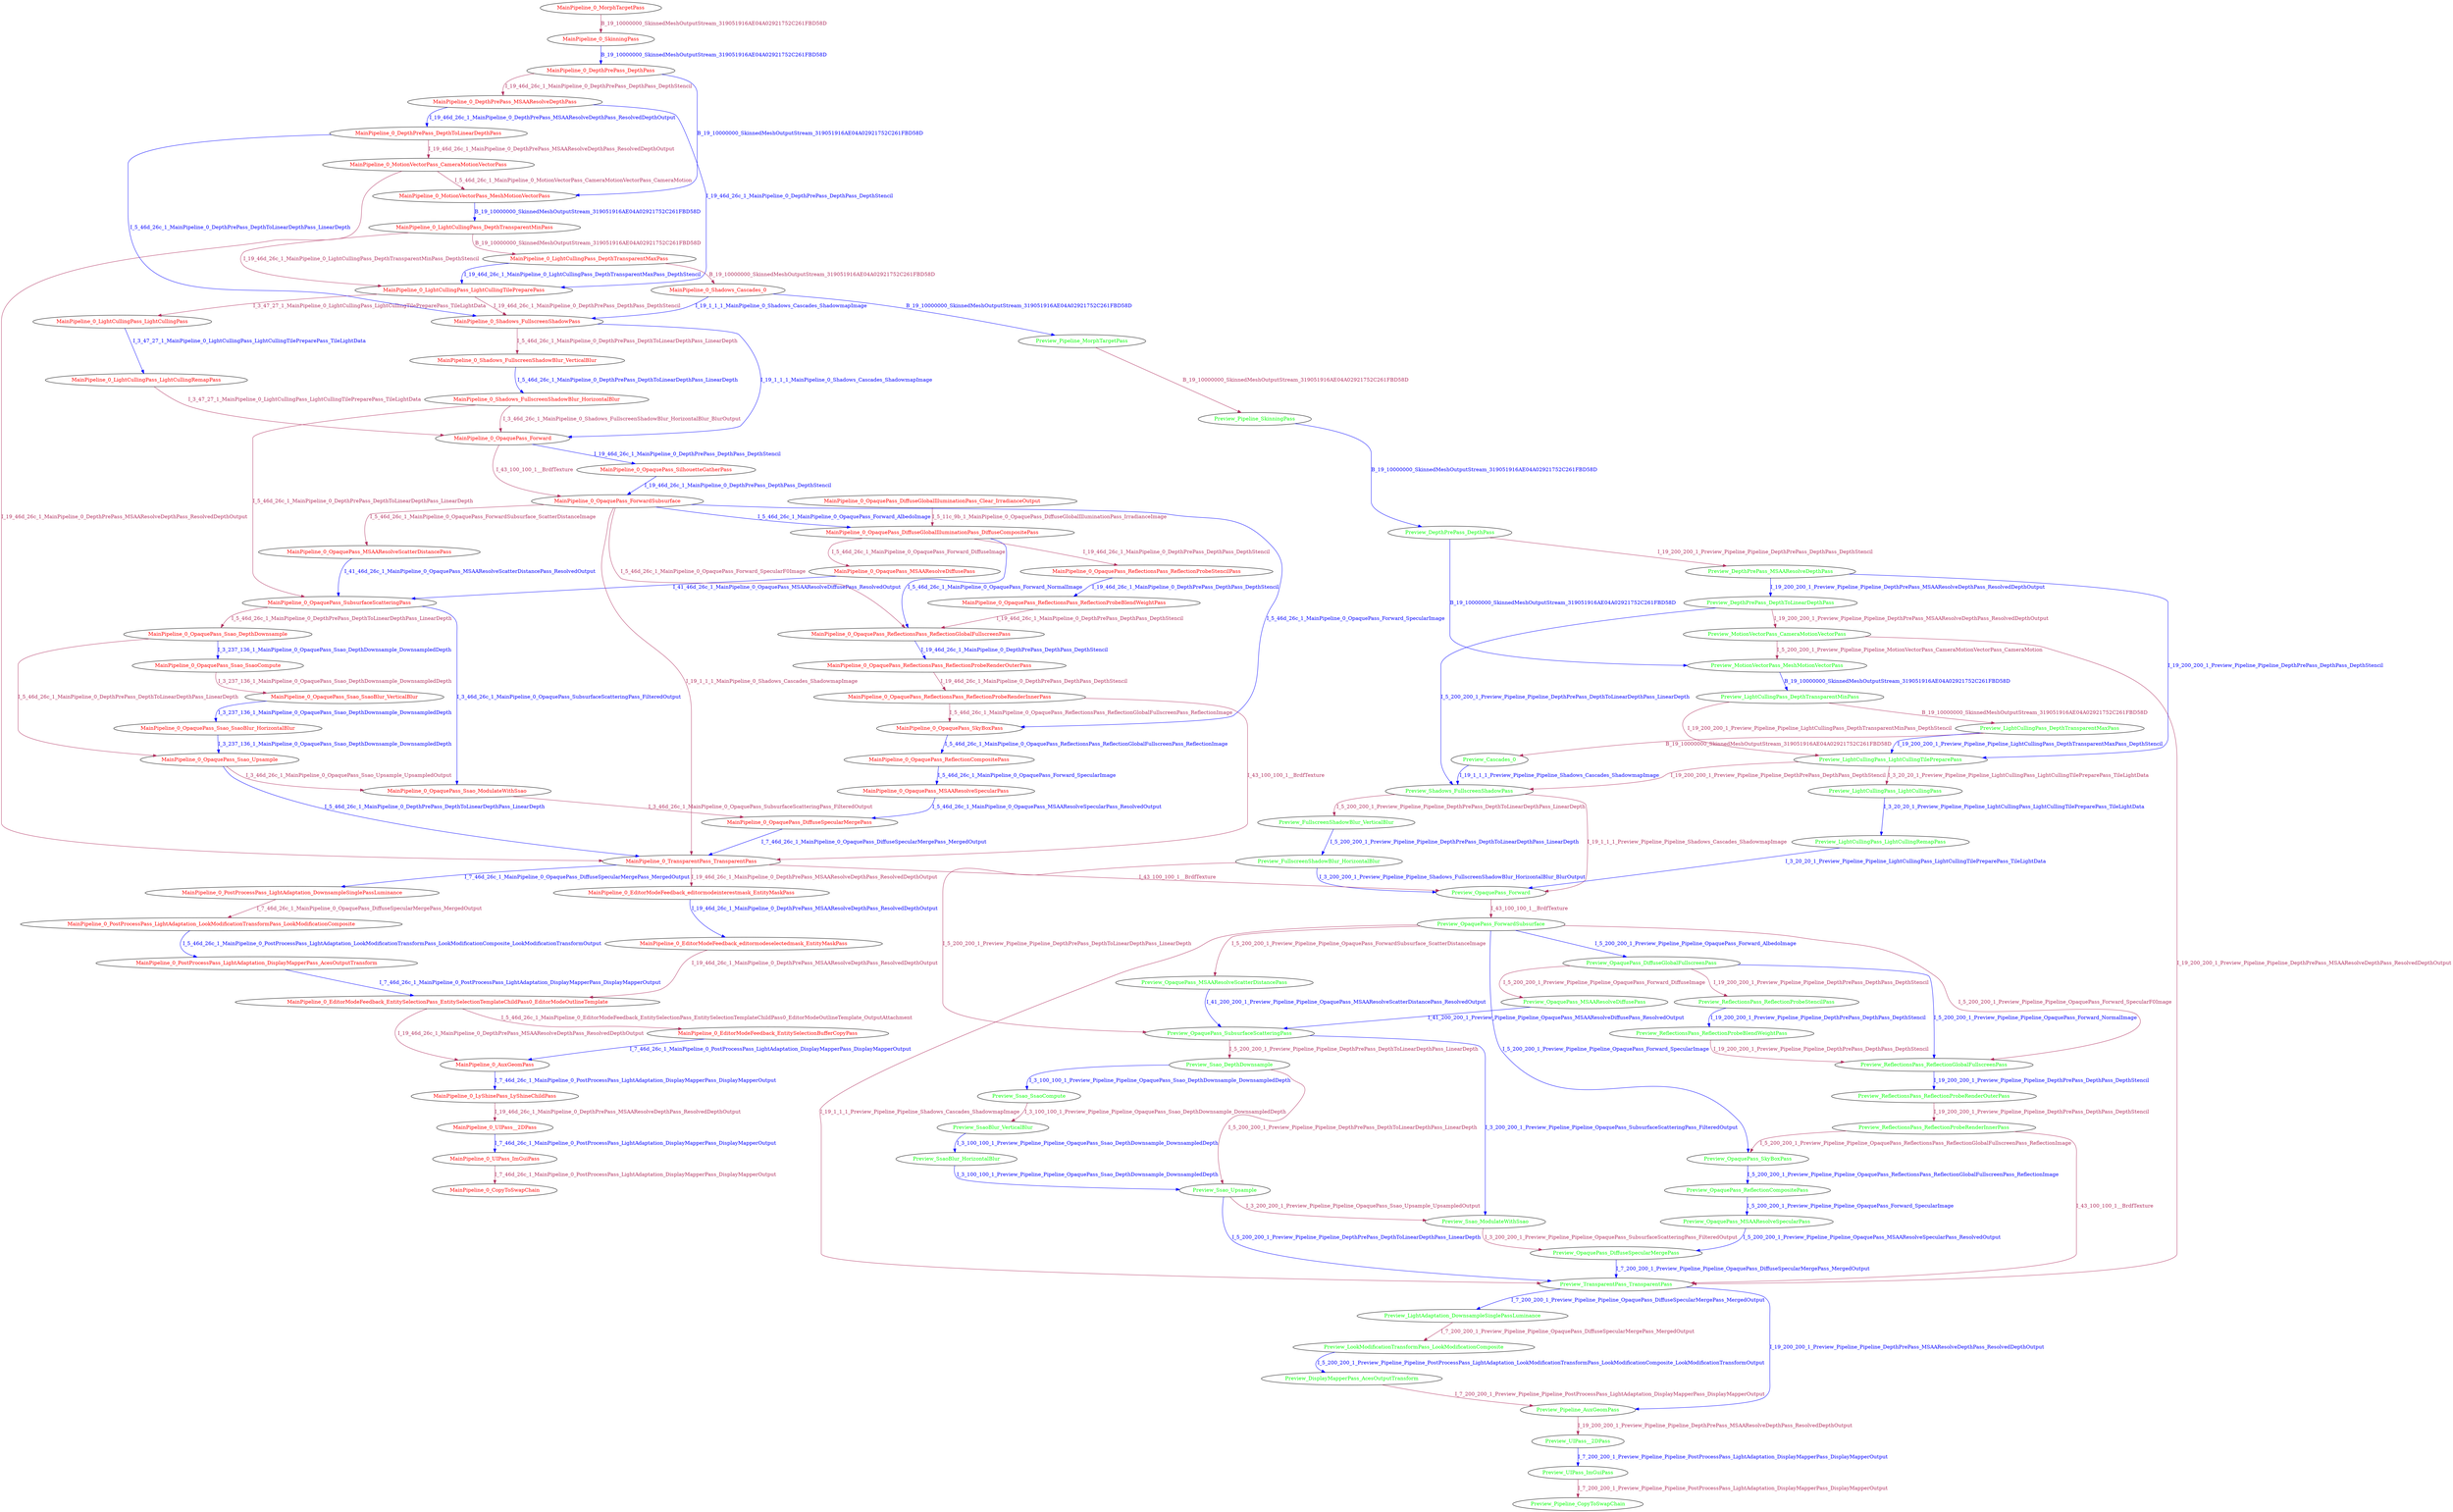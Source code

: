 digraph { Preview_Pipeline_CopyToSwapChain [fontcolor=green]
 Preview_UIPass_ImGuiPass [fontcolor=green]
 Preview_UIPass__2DPass [fontcolor=green]
 Preview_Pipeline_AuxGeomPass [fontcolor=green]
 Preview_DisplayMapperPass_AcesOutputTransform [fontcolor=green]
 Preview_LookModificationTransformPass_LookModificationComposite [fontcolor=green]
 Preview_LightAdaptation_DownsampleSinglePassLuminance [fontcolor=green]
 Preview_TransparentPass_TransparentPass [fontcolor=green]
 Preview_OpaquePass_DiffuseSpecularMergePass [fontcolor=green]
 Preview_Ssao_ModulateWithSsao [fontcolor=green]
 Preview_Ssao_Upsample [fontcolor=green]
 Preview_SsaoBlur_HorizontalBlur [fontcolor=green]
 Preview_SsaoBlur_VerticalBlur [fontcolor=green]
 Preview_Ssao_SsaoCompute [fontcolor=green]
 Preview_Ssao_DepthDownsample [fontcolor=green]
 Preview_OpaquePass_SubsurfaceScatteringPass [fontcolor=green]
 Preview_OpaquePass_MSAAResolveScatterDistancePass [fontcolor=green]
 Preview_OpaquePass_MSAAResolveSpecularPass [fontcolor=green]
 Preview_OpaquePass_MSAAResolveDiffusePass [fontcolor=green]
 Preview_OpaquePass_ReflectionCompositePass [fontcolor=green]
 Preview_OpaquePass_SkyBoxPass [fontcolor=green]
 Preview_ReflectionsPass_ReflectionProbeRenderInnerPass [fontcolor=green]
 Preview_ReflectionsPass_ReflectionProbeRenderOuterPass [fontcolor=green]
 Preview_ReflectionsPass_ReflectionGlobalFullscreenPass [fontcolor=green]
 Preview_ReflectionsPass_ReflectionProbeBlendWeightPass [fontcolor=green]
 Preview_ReflectionsPass_ReflectionProbeStencilPass [fontcolor=green]
 Preview_OpaquePass_DiffuseGlobalFullscreenPass [fontcolor=green]
 Preview_OpaquePass_ForwardSubsurface [fontcolor=green]
 Preview_OpaquePass_Forward [fontcolor=green]
 Preview_FullscreenShadowBlur_HorizontalBlur [fontcolor=green]
 Preview_FullscreenShadowBlur_VerticalBlur [fontcolor=green]
 Preview_Shadows_FullscreenShadowPass [fontcolor=green]
 Preview_Cascades_0 [fontcolor=green]
 Preview_LightCullingPass_LightCullingRemapPass [fontcolor=green]
 Preview_LightCullingPass_LightCullingPass [fontcolor=green]
 Preview_LightCullingPass_LightCullingTilePreparePass [fontcolor=green]
 Preview_LightCullingPass_DepthTransparentMaxPass [fontcolor=green]
 Preview_LightCullingPass_DepthTransparentMinPass [fontcolor=green]
 Preview_MotionVectorPass_MeshMotionVectorPass [fontcolor=green]
 Preview_MotionVectorPass_CameraMotionVectorPass [fontcolor=green]
 Preview_DepthPrePass_DepthToLinearDepthPass [fontcolor=green]
 Preview_DepthPrePass_MSAAResolveDepthPass [fontcolor=green]
 Preview_DepthPrePass_DepthPass [fontcolor=green]
 Preview_Pipeline_SkinningPass [fontcolor=green]
 Preview_Pipeline_MorphTargetPass [fontcolor=green]
 MainPipeline_0_CopyToSwapChain [fontcolor=red]
 MainPipeline_0_UIPass_ImGuiPass [fontcolor=red]
 MainPipeline_0_UIPass__2DPass [fontcolor=red]
 MainPipeline_0_LyShinePass_LyShineChildPass [fontcolor=red]
 MainPipeline_0_AuxGeomPass [fontcolor=red]
 MainPipeline_0_EditorModeFeedback_EntitySelectionBufferCopyPass [fontcolor=red]
 MainPipeline_0_EditorModeFeedback_EntitySelectionPass_EntitySelectionTemplateChildPass0_EditorModeOutlineTemplate [fontcolor=red]
 MainPipeline_0_EditorModeFeedback_editormodeselectedmask_EntityMaskPass [fontcolor=red]
 MainPipeline_0_EditorModeFeedback_editormodeinterestmask_EntityMaskPass [fontcolor=red]
 MainPipeline_0_PostProcessPass_LightAdaptation_DisplayMapperPass_AcesOutputTransform [fontcolor=red]
 MainPipeline_0_PostProcessPass_LightAdaptation_LookModificationTransformPass_LookModificationComposite [fontcolor=red]
 MainPipeline_0_PostProcessPass_LightAdaptation_DownsampleSinglePassLuminance [fontcolor=red]
 MainPipeline_0_TransparentPass_TransparentPass [fontcolor=red]
 MainPipeline_0_OpaquePass_DiffuseSpecularMergePass [fontcolor=red]
 MainPipeline_0_OpaquePass_Ssao_ModulateWithSsao [fontcolor=red]
 MainPipeline_0_OpaquePass_Ssao_Upsample [fontcolor=red]
 MainPipeline_0_OpaquePass_Ssao_SsaoBlur_HorizontalBlur [fontcolor=red]
 MainPipeline_0_OpaquePass_Ssao_SsaoBlur_VerticalBlur [fontcolor=red]
 MainPipeline_0_OpaquePass_Ssao_SsaoCompute [fontcolor=red]
 MainPipeline_0_OpaquePass_Ssao_DepthDownsample [fontcolor=red]
 MainPipeline_0_OpaquePass_SubsurfaceScatteringPass [fontcolor=red]
 MainPipeline_0_OpaquePass_MSAAResolveScatterDistancePass [fontcolor=red]
 MainPipeline_0_OpaquePass_MSAAResolveSpecularPass [fontcolor=red]
 MainPipeline_0_OpaquePass_MSAAResolveDiffusePass [fontcolor=red]
 MainPipeline_0_OpaquePass_ReflectionCompositePass [fontcolor=red]
 MainPipeline_0_OpaquePass_SkyBoxPass [fontcolor=red]
 MainPipeline_0_OpaquePass_ReflectionsPass_ReflectionProbeRenderInnerPass [fontcolor=red]
 MainPipeline_0_OpaquePass_ReflectionsPass_ReflectionProbeRenderOuterPass [fontcolor=red]
 MainPipeline_0_OpaquePass_ReflectionsPass_ReflectionGlobalFullscreenPass [fontcolor=red]
 MainPipeline_0_OpaquePass_ReflectionsPass_ReflectionProbeBlendWeightPass [fontcolor=red]
 MainPipeline_0_OpaquePass_ReflectionsPass_ReflectionProbeStencilPass [fontcolor=red]
 MainPipeline_0_OpaquePass_DiffuseGlobalIlluminationPass_DiffuseCompositePass [fontcolor=red]
 MainPipeline_0_OpaquePass_DiffuseGlobalIlluminationPass_Clear_IrradianceOutput [fontcolor=red]
 MainPipeline_0_OpaquePass_ForwardSubsurface [fontcolor=red]
 MainPipeline_0_OpaquePass_SilhouetteGatherPass [fontcolor=red]
 MainPipeline_0_OpaquePass_Forward [fontcolor=red]
 MainPipeline_0_Shadows_FullscreenShadowBlur_HorizontalBlur [fontcolor=red]
 MainPipeline_0_Shadows_FullscreenShadowBlur_VerticalBlur [fontcolor=red]
 MainPipeline_0_Shadows_FullscreenShadowPass [fontcolor=red]
 MainPipeline_0_Shadows_Cascades_0 [fontcolor=red]
 MainPipeline_0_LightCullingPass_LightCullingRemapPass [fontcolor=red]
 MainPipeline_0_LightCullingPass_LightCullingPass [fontcolor=red]
 MainPipeline_0_LightCullingPass_LightCullingTilePreparePass [fontcolor=red]
 MainPipeline_0_LightCullingPass_DepthTransparentMaxPass [fontcolor=red]
 MainPipeline_0_LightCullingPass_DepthTransparentMinPass [fontcolor=red]
 MainPipeline_0_MotionVectorPass_MeshMotionVectorPass [fontcolor=red]
 MainPipeline_0_MotionVectorPass_CameraMotionVectorPass [fontcolor=red]
 MainPipeline_0_DepthPrePass_DepthToLinearDepthPass [fontcolor=red]
 MainPipeline_0_DepthPrePass_MSAAResolveDepthPass [fontcolor=red]
 MainPipeline_0_DepthPrePass_DepthPass [fontcolor=red]
 MainPipeline_0_SkinningPass [fontcolor=red]
 MainPipeline_0_MorphTargetPass [fontcolor=red]
  MainPipeline_0_MorphTargetPass -> MainPipeline_0_SkinningPass  [label=B_19_10000000_SkinnedMeshOutputStream_319051916AE04A02921752C261FBD58D]
 [color=maroon] [fontcolor=maroon]  MainPipeline_0_SkinningPass -> MainPipeline_0_DepthPrePass_DepthPass  [label=B_19_10000000_SkinnedMeshOutputStream_319051916AE04A02921752C261FBD58D]
 [color=blue] [fontcolor=blue]  MainPipeline_0_DepthPrePass_DepthPass -> MainPipeline_0_DepthPrePass_MSAAResolveDepthPass  [label=I_19_46d_26c_1_MainPipeline_0_DepthPrePass_DepthPass_DepthStencil]
 [color=maroon] [fontcolor=maroon]  MainPipeline_0_DepthPrePass_MSAAResolveDepthPass -> MainPipeline_0_DepthPrePass_DepthToLinearDepthPass  [label=I_19_46d_26c_1_MainPipeline_0_DepthPrePass_MSAAResolveDepthPass_ResolvedDepthOutput]
 [color=blue] [fontcolor=blue]  MainPipeline_0_DepthPrePass_DepthToLinearDepthPass -> MainPipeline_0_MotionVectorPass_CameraMotionVectorPass  [label=I_19_46d_26c_1_MainPipeline_0_DepthPrePass_MSAAResolveDepthPass_ResolvedDepthOutput]
 [color=maroon] [fontcolor=maroon]  MainPipeline_0_DepthPrePass_DepthPass -> MainPipeline_0_MotionVectorPass_MeshMotionVectorPass  [label=B_19_10000000_SkinnedMeshOutputStream_319051916AE04A02921752C261FBD58D]
 [color=blue] [fontcolor=blue]  MainPipeline_0_MotionVectorPass_CameraMotionVectorPass -> MainPipeline_0_MotionVectorPass_MeshMotionVectorPass  [label=I_5_46d_26c_1_MainPipeline_0_MotionVectorPass_CameraMotionVectorPass_CameraMotion]
 [color=maroon] [fontcolor=maroon]  MainPipeline_0_MotionVectorPass_MeshMotionVectorPass -> MainPipeline_0_LightCullingPass_DepthTransparentMinPass  [label=B_19_10000000_SkinnedMeshOutputStream_319051916AE04A02921752C261FBD58D]
 [color=blue] [fontcolor=blue]  MainPipeline_0_LightCullingPass_DepthTransparentMinPass -> MainPipeline_0_LightCullingPass_DepthTransparentMaxPass  [label=B_19_10000000_SkinnedMeshOutputStream_319051916AE04A02921752C261FBD58D]
 [color=maroon] [fontcolor=maroon]  MainPipeline_0_DepthPrePass_MSAAResolveDepthPass -> MainPipeline_0_LightCullingPass_LightCullingTilePreparePass  [label=I_19_46d_26c_1_MainPipeline_0_DepthPrePass_DepthPass_DepthStencil]
 [color=blue] [fontcolor=blue]  MainPipeline_0_LightCullingPass_DepthTransparentMinPass -> MainPipeline_0_LightCullingPass_LightCullingTilePreparePass  [label=I_19_46d_26c_1_MainPipeline_0_LightCullingPass_DepthTransparentMinPass_DepthStencil]
 [color=maroon] [fontcolor=maroon]  MainPipeline_0_LightCullingPass_DepthTransparentMaxPass -> MainPipeline_0_LightCullingPass_LightCullingTilePreparePass  [label=I_19_46d_26c_1_MainPipeline_0_LightCullingPass_DepthTransparentMaxPass_DepthStencil]
 [color=blue] [fontcolor=blue]  MainPipeline_0_LightCullingPass_LightCullingTilePreparePass -> MainPipeline_0_LightCullingPass_LightCullingPass  [label=I_3_47_27_1_MainPipeline_0_LightCullingPass_LightCullingTilePreparePass_TileLightData]
 [color=maroon] [fontcolor=maroon]  MainPipeline_0_LightCullingPass_LightCullingPass -> MainPipeline_0_LightCullingPass_LightCullingRemapPass  [label=I_3_47_27_1_MainPipeline_0_LightCullingPass_LightCullingTilePreparePass_TileLightData]
 [color=blue] [fontcolor=blue]  MainPipeline_0_LightCullingPass_DepthTransparentMaxPass -> MainPipeline_0_Shadows_Cascades_0  [label=B_19_10000000_SkinnedMeshOutputStream_319051916AE04A02921752C261FBD58D]
 [color=maroon] [fontcolor=maroon]  MainPipeline_0_Shadows_Cascades_0 -> MainPipeline_0_Shadows_FullscreenShadowPass  [label=I_19_1_1_1_MainPipeline_0_Shadows_Cascades_ShadowmapImage]
 [color=blue] [fontcolor=blue]  MainPipeline_0_LightCullingPass_LightCullingTilePreparePass -> MainPipeline_0_Shadows_FullscreenShadowPass  [label=I_19_46d_26c_1_MainPipeline_0_DepthPrePass_DepthPass_DepthStencil]
 [color=maroon] [fontcolor=maroon]  MainPipeline_0_DepthPrePass_DepthToLinearDepthPass -> MainPipeline_0_Shadows_FullscreenShadowPass  [label=I_5_46d_26c_1_MainPipeline_0_DepthPrePass_DepthToLinearDepthPass_LinearDepth]
 [color=blue] [fontcolor=blue]  MainPipeline_0_Shadows_FullscreenShadowPass -> MainPipeline_0_Shadows_FullscreenShadowBlur_VerticalBlur  [label=I_5_46d_26c_1_MainPipeline_0_DepthPrePass_DepthToLinearDepthPass_LinearDepth]
 [color=maroon] [fontcolor=maroon]  MainPipeline_0_Shadows_FullscreenShadowBlur_VerticalBlur -> MainPipeline_0_Shadows_FullscreenShadowBlur_HorizontalBlur  [label=I_5_46d_26c_1_MainPipeline_0_DepthPrePass_DepthToLinearDepthPass_LinearDepth]
 [color=blue] [fontcolor=blue]  MainPipeline_0_Shadows_FullscreenShadowBlur_HorizontalBlur -> MainPipeline_0_OpaquePass_Forward  [label=I_3_46d_26c_1_MainPipeline_0_Shadows_FullscreenShadowBlur_HorizontalBlur_BlurOutput]
 [color=maroon] [fontcolor=maroon]  MainPipeline_0_Shadows_FullscreenShadowPass -> MainPipeline_0_OpaquePass_Forward  [label=I_19_1_1_1_MainPipeline_0_Shadows_Cascades_ShadowmapImage]
 [color=blue] [fontcolor=blue]  MainPipeline_0_LightCullingPass_LightCullingRemapPass -> MainPipeline_0_OpaquePass_Forward  [label=I_3_47_27_1_MainPipeline_0_LightCullingPass_LightCullingTilePreparePass_TileLightData]
 [color=maroon] [fontcolor=maroon]  MainPipeline_0_OpaquePass_Forward -> MainPipeline_0_OpaquePass_SilhouetteGatherPass  [label=I_19_46d_26c_1_MainPipeline_0_DepthPrePass_DepthPass_DepthStencil]
 [color=blue] [fontcolor=blue]  MainPipeline_0_OpaquePass_Forward -> MainPipeline_0_OpaquePass_ForwardSubsurface  [label=I_43_100_100_1__BrdfTexture]
 [color=maroon] [fontcolor=maroon]  MainPipeline_0_OpaquePass_SilhouetteGatherPass -> MainPipeline_0_OpaquePass_ForwardSubsurface  [label=I_19_46d_26c_1_MainPipeline_0_DepthPrePass_DepthPass_DepthStencil]
 [color=blue] [fontcolor=blue]  MainPipeline_0_OpaquePass_DiffuseGlobalIlluminationPass_Clear_IrradianceOutput -> MainPipeline_0_OpaquePass_DiffuseGlobalIlluminationPass_DiffuseCompositePass  [label=I_5_11c_9b_1_MainPipeline_0_OpaquePass_DiffuseGlobalIlluminationPass_IrradianceImage]
 [color=maroon] [fontcolor=maroon]  MainPipeline_0_OpaquePass_ForwardSubsurface -> MainPipeline_0_OpaquePass_DiffuseGlobalIlluminationPass_DiffuseCompositePass  [label=I_5_46d_26c_1_MainPipeline_0_OpaquePass_Forward_AlbedoImage]
 [color=blue] [fontcolor=blue]  MainPipeline_0_OpaquePass_DiffuseGlobalIlluminationPass_DiffuseCompositePass -> MainPipeline_0_OpaquePass_ReflectionsPass_ReflectionProbeStencilPass  [label=I_19_46d_26c_1_MainPipeline_0_DepthPrePass_DepthPass_DepthStencil]
 [color=maroon] [fontcolor=maroon]  MainPipeline_0_OpaquePass_ReflectionsPass_ReflectionProbeStencilPass -> MainPipeline_0_OpaquePass_ReflectionsPass_ReflectionProbeBlendWeightPass  [label=I_19_46d_26c_1_MainPipeline_0_DepthPrePass_DepthPass_DepthStencil]
 [color=blue] [fontcolor=blue]  MainPipeline_0_OpaquePass_ReflectionsPass_ReflectionProbeBlendWeightPass -> MainPipeline_0_OpaquePass_ReflectionsPass_ReflectionGlobalFullscreenPass  [label=I_19_46d_26c_1_MainPipeline_0_DepthPrePass_DepthPass_DepthStencil]
 [color=maroon] [fontcolor=maroon]  MainPipeline_0_OpaquePass_DiffuseGlobalIlluminationPass_DiffuseCompositePass -> MainPipeline_0_OpaquePass_ReflectionsPass_ReflectionGlobalFullscreenPass  [label=I_5_46d_26c_1_MainPipeline_0_OpaquePass_Forward_NormalImage]
 [color=blue] [fontcolor=blue]  MainPipeline_0_OpaquePass_ForwardSubsurface -> MainPipeline_0_OpaquePass_ReflectionsPass_ReflectionGlobalFullscreenPass  [label=I_5_46d_26c_1_MainPipeline_0_OpaquePass_Forward_SpecularF0Image]
 [color=maroon] [fontcolor=maroon]  MainPipeline_0_OpaquePass_ReflectionsPass_ReflectionGlobalFullscreenPass -> MainPipeline_0_OpaquePass_ReflectionsPass_ReflectionProbeRenderOuterPass  [label=I_19_46d_26c_1_MainPipeline_0_DepthPrePass_DepthPass_DepthStencil]
 [color=blue] [fontcolor=blue]  MainPipeline_0_OpaquePass_ReflectionsPass_ReflectionProbeRenderOuterPass -> MainPipeline_0_OpaquePass_ReflectionsPass_ReflectionProbeRenderInnerPass  [label=I_19_46d_26c_1_MainPipeline_0_DepthPrePass_DepthPass_DepthStencil]
 [color=maroon] [fontcolor=maroon]  MainPipeline_0_OpaquePass_ForwardSubsurface -> MainPipeline_0_OpaquePass_SkyBoxPass  [label=I_5_46d_26c_1_MainPipeline_0_OpaquePass_Forward_SpecularImage]
 [color=blue] [fontcolor=blue]  MainPipeline_0_OpaquePass_ReflectionsPass_ReflectionProbeRenderInnerPass -> MainPipeline_0_OpaquePass_SkyBoxPass  [label=I_5_46d_26c_1_MainPipeline_0_OpaquePass_ReflectionsPass_ReflectionGlobalFullscreenPass_ReflectionImage]
 [color=maroon] [fontcolor=maroon]  MainPipeline_0_OpaquePass_SkyBoxPass -> MainPipeline_0_OpaquePass_ReflectionCompositePass  [label=I_5_46d_26c_1_MainPipeline_0_OpaquePass_ReflectionsPass_ReflectionGlobalFullscreenPass_ReflectionImage]
 [color=blue] [fontcolor=blue]  MainPipeline_0_OpaquePass_DiffuseGlobalIlluminationPass_DiffuseCompositePass -> MainPipeline_0_OpaquePass_MSAAResolveDiffusePass  [label=I_5_46d_26c_1_MainPipeline_0_OpaquePass_Forward_DiffuseImage]
 [color=maroon] [fontcolor=maroon]  MainPipeline_0_OpaquePass_ReflectionCompositePass -> MainPipeline_0_OpaquePass_MSAAResolveSpecularPass  [label=I_5_46d_26c_1_MainPipeline_0_OpaquePass_Forward_SpecularImage]
 [color=blue] [fontcolor=blue]  MainPipeline_0_OpaquePass_ForwardSubsurface -> MainPipeline_0_OpaquePass_MSAAResolveScatterDistancePass  [label=I_5_46d_26c_1_MainPipeline_0_OpaquePass_ForwardSubsurface_ScatterDistanceImage]
 [color=maroon] [fontcolor=maroon]  MainPipeline_0_OpaquePass_MSAAResolveDiffusePass -> MainPipeline_0_OpaquePass_SubsurfaceScatteringPass  [label=I_41_46d_26c_1_MainPipeline_0_OpaquePass_MSAAResolveDiffusePass_ResolvedOutput]
 [color=blue] [fontcolor=blue]  MainPipeline_0_Shadows_FullscreenShadowBlur_HorizontalBlur -> MainPipeline_0_OpaquePass_SubsurfaceScatteringPass  [label=I_5_46d_26c_1_MainPipeline_0_DepthPrePass_DepthToLinearDepthPass_LinearDepth]
 [color=maroon] [fontcolor=maroon]  MainPipeline_0_OpaquePass_MSAAResolveScatterDistancePass -> MainPipeline_0_OpaquePass_SubsurfaceScatteringPass  [label=I_41_46d_26c_1_MainPipeline_0_OpaquePass_MSAAResolveScatterDistancePass_ResolvedOutput]
 [color=blue] [fontcolor=blue]  MainPipeline_0_OpaquePass_SubsurfaceScatteringPass -> MainPipeline_0_OpaquePass_Ssao_DepthDownsample  [label=I_5_46d_26c_1_MainPipeline_0_DepthPrePass_DepthToLinearDepthPass_LinearDepth]
 [color=maroon] [fontcolor=maroon]  MainPipeline_0_OpaquePass_Ssao_DepthDownsample -> MainPipeline_0_OpaquePass_Ssao_SsaoCompute  [label=I_3_237_136_1_MainPipeline_0_OpaquePass_Ssao_DepthDownsample_DownsampledDepth]
 [color=blue] [fontcolor=blue]  MainPipeline_0_OpaquePass_Ssao_SsaoCompute -> MainPipeline_0_OpaquePass_Ssao_SsaoBlur_VerticalBlur  [label=I_3_237_136_1_MainPipeline_0_OpaquePass_Ssao_DepthDownsample_DownsampledDepth]
 [color=maroon] [fontcolor=maroon]  MainPipeline_0_OpaquePass_Ssao_SsaoBlur_VerticalBlur -> MainPipeline_0_OpaquePass_Ssao_SsaoBlur_HorizontalBlur  [label=I_3_237_136_1_MainPipeline_0_OpaquePass_Ssao_DepthDownsample_DownsampledDepth]
 [color=blue] [fontcolor=blue]  MainPipeline_0_OpaquePass_Ssao_DepthDownsample -> MainPipeline_0_OpaquePass_Ssao_Upsample  [label=I_5_46d_26c_1_MainPipeline_0_DepthPrePass_DepthToLinearDepthPass_LinearDepth]
 [color=maroon] [fontcolor=maroon]  MainPipeline_0_OpaquePass_Ssao_SsaoBlur_HorizontalBlur -> MainPipeline_0_OpaquePass_Ssao_Upsample  [label=I_3_237_136_1_MainPipeline_0_OpaquePass_Ssao_DepthDownsample_DownsampledDepth]
 [color=blue] [fontcolor=blue]  MainPipeline_0_OpaquePass_Ssao_Upsample -> MainPipeline_0_OpaquePass_Ssao_ModulateWithSsao  [label=I_3_46d_26c_1_MainPipeline_0_OpaquePass_Ssao_Upsample_UpsampledOutput]
 [color=maroon] [fontcolor=maroon]  MainPipeline_0_OpaquePass_SubsurfaceScatteringPass -> MainPipeline_0_OpaquePass_Ssao_ModulateWithSsao  [label=I_3_46d_26c_1_MainPipeline_0_OpaquePass_SubsurfaceScatteringPass_FilteredOutput]
 [color=blue] [fontcolor=blue]  MainPipeline_0_OpaquePass_Ssao_ModulateWithSsao -> MainPipeline_0_OpaquePass_DiffuseSpecularMergePass  [label=I_3_46d_26c_1_MainPipeline_0_OpaquePass_SubsurfaceScatteringPass_FilteredOutput]
 [color=maroon] [fontcolor=maroon]  MainPipeline_0_OpaquePass_MSAAResolveSpecularPass -> MainPipeline_0_OpaquePass_DiffuseSpecularMergePass  [label=I_5_46d_26c_1_MainPipeline_0_OpaquePass_MSAAResolveSpecularPass_ResolvedOutput]
 [color=blue] [fontcolor=blue]  MainPipeline_0_OpaquePass_ReflectionsPass_ReflectionProbeRenderInnerPass -> MainPipeline_0_TransparentPass_TransparentPass  [label=I_43_100_100_1__BrdfTexture]
 [color=maroon] [fontcolor=maroon]  MainPipeline_0_OpaquePass_DiffuseSpecularMergePass -> MainPipeline_0_TransparentPass_TransparentPass  [label=I_7_46d_26c_1_MainPipeline_0_OpaquePass_DiffuseSpecularMergePass_MergedOutput]
 [color=blue] [fontcolor=blue]  MainPipeline_0_OpaquePass_ForwardSubsurface -> MainPipeline_0_TransparentPass_TransparentPass  [label=I_19_1_1_1_MainPipeline_0_Shadows_Cascades_ShadowmapImage]
 [color=maroon] [fontcolor=maroon]  MainPipeline_0_OpaquePass_Ssao_Upsample -> MainPipeline_0_TransparentPass_TransparentPass  [label=I_5_46d_26c_1_MainPipeline_0_DepthPrePass_DepthToLinearDepthPass_LinearDepth]
 [color=blue] [fontcolor=blue]  MainPipeline_0_MotionVectorPass_CameraMotionVectorPass -> MainPipeline_0_TransparentPass_TransparentPass  [label=I_19_46d_26c_1_MainPipeline_0_DepthPrePass_MSAAResolveDepthPass_ResolvedDepthOutput]
 [color=maroon] [fontcolor=maroon]  MainPipeline_0_TransparentPass_TransparentPass -> MainPipeline_0_PostProcessPass_LightAdaptation_DownsampleSinglePassLuminance  [label=I_7_46d_26c_1_MainPipeline_0_OpaquePass_DiffuseSpecularMergePass_MergedOutput]
 [color=blue] [fontcolor=blue]  MainPipeline_0_PostProcessPass_LightAdaptation_DownsampleSinglePassLuminance -> MainPipeline_0_PostProcessPass_LightAdaptation_LookModificationTransformPass_LookModificationComposite  [label=I_7_46d_26c_1_MainPipeline_0_OpaquePass_DiffuseSpecularMergePass_MergedOutput]
 [color=maroon] [fontcolor=maroon]  MainPipeline_0_PostProcessPass_LightAdaptation_LookModificationTransformPass_LookModificationComposite -> MainPipeline_0_PostProcessPass_LightAdaptation_DisplayMapperPass_AcesOutputTransform  [label=I_5_46d_26c_1_MainPipeline_0_PostProcessPass_LightAdaptation_LookModificationTransformPass_LookModificationComposite_LookModificationTransformOutput]
 [color=blue] [fontcolor=blue]  MainPipeline_0_TransparentPass_TransparentPass -> MainPipeline_0_EditorModeFeedback_editormodeinterestmask_EntityMaskPass  [label=I_19_46d_26c_1_MainPipeline_0_DepthPrePass_MSAAResolveDepthPass_ResolvedDepthOutput]
 [color=maroon] [fontcolor=maroon]  MainPipeline_0_EditorModeFeedback_editormodeinterestmask_EntityMaskPass -> MainPipeline_0_EditorModeFeedback_editormodeselectedmask_EntityMaskPass  [label=I_19_46d_26c_1_MainPipeline_0_DepthPrePass_MSAAResolveDepthPass_ResolvedDepthOutput]
 [color=blue] [fontcolor=blue]  MainPipeline_0_EditorModeFeedback_editormodeselectedmask_EntityMaskPass -> MainPipeline_0_EditorModeFeedback_EntitySelectionPass_EntitySelectionTemplateChildPass0_EditorModeOutlineTemplate  [label=I_19_46d_26c_1_MainPipeline_0_DepthPrePass_MSAAResolveDepthPass_ResolvedDepthOutput]
 [color=maroon] [fontcolor=maroon]  MainPipeline_0_PostProcessPass_LightAdaptation_DisplayMapperPass_AcesOutputTransform -> MainPipeline_0_EditorModeFeedback_EntitySelectionPass_EntitySelectionTemplateChildPass0_EditorModeOutlineTemplate  [label=I_7_46d_26c_1_MainPipeline_0_PostProcessPass_LightAdaptation_DisplayMapperPass_DisplayMapperOutput]
 [color=blue] [fontcolor=blue]  MainPipeline_0_EditorModeFeedback_EntitySelectionPass_EntitySelectionTemplateChildPass0_EditorModeOutlineTemplate -> MainPipeline_0_EditorModeFeedback_EntitySelectionBufferCopyPass  [label=I_5_46d_26c_1_MainPipeline_0_EditorModeFeedback_EntitySelectionPass_EntitySelectionTemplateChildPass0_EditorModeOutlineTemplate_OutputAttachment]
 [color=maroon] [fontcolor=maroon]  MainPipeline_0_EditorModeFeedback_EntitySelectionBufferCopyPass -> MainPipeline_0_AuxGeomPass  [label=I_7_46d_26c_1_MainPipeline_0_PostProcessPass_LightAdaptation_DisplayMapperPass_DisplayMapperOutput]
 [color=blue] [fontcolor=blue]  MainPipeline_0_EditorModeFeedback_EntitySelectionPass_EntitySelectionTemplateChildPass0_EditorModeOutlineTemplate -> MainPipeline_0_AuxGeomPass  [label=I_19_46d_26c_1_MainPipeline_0_DepthPrePass_MSAAResolveDepthPass_ResolvedDepthOutput]
 [color=maroon] [fontcolor=maroon]  MainPipeline_0_AuxGeomPass -> MainPipeline_0_LyShinePass_LyShineChildPass  [label=I_7_46d_26c_1_MainPipeline_0_PostProcessPass_LightAdaptation_DisplayMapperPass_DisplayMapperOutput]
 [color=blue] [fontcolor=blue]  MainPipeline_0_LyShinePass_LyShineChildPass -> MainPipeline_0_UIPass__2DPass  [label=I_19_46d_26c_1_MainPipeline_0_DepthPrePass_MSAAResolveDepthPass_ResolvedDepthOutput]
 [color=maroon] [fontcolor=maroon]  MainPipeline_0_UIPass__2DPass -> MainPipeline_0_UIPass_ImGuiPass  [label=I_7_46d_26c_1_MainPipeline_0_PostProcessPass_LightAdaptation_DisplayMapperPass_DisplayMapperOutput]
 [color=blue] [fontcolor=blue]  MainPipeline_0_UIPass_ImGuiPass -> MainPipeline_0_CopyToSwapChain  [label=I_7_46d_26c_1_MainPipeline_0_PostProcessPass_LightAdaptation_DisplayMapperPass_DisplayMapperOutput]
 [color=maroon] [fontcolor=maroon]  MainPipeline_0_Shadows_Cascades_0 -> Preview_Pipeline_MorphTargetPass  [label=B_19_10000000_SkinnedMeshOutputStream_319051916AE04A02921752C261FBD58D]
 [color=blue] [fontcolor=blue] Preview_Pipeline_MorphTargetPass -> Preview_Pipeline_SkinningPass  [label=B_19_10000000_SkinnedMeshOutputStream_319051916AE04A02921752C261FBD58D]
 [color=maroon] [fontcolor=maroon] Preview_Pipeline_SkinningPass -> Preview_DepthPrePass_DepthPass  [label=B_19_10000000_SkinnedMeshOutputStream_319051916AE04A02921752C261FBD58D]
 [color=blue] [fontcolor=blue] Preview_DepthPrePass_DepthPass -> Preview_DepthPrePass_MSAAResolveDepthPass  [label=I_19_200_200_1_Preview_Pipeline_Pipeline_DepthPrePass_DepthPass_DepthStencil]
 [color=maroon] [fontcolor=maroon] Preview_DepthPrePass_MSAAResolveDepthPass -> Preview_DepthPrePass_DepthToLinearDepthPass  [label=I_19_200_200_1_Preview_Pipeline_Pipeline_DepthPrePass_MSAAResolveDepthPass_ResolvedDepthOutput]
 [color=blue] [fontcolor=blue] Preview_DepthPrePass_DepthToLinearDepthPass -> Preview_MotionVectorPass_CameraMotionVectorPass  [label=I_19_200_200_1_Preview_Pipeline_Pipeline_DepthPrePass_MSAAResolveDepthPass_ResolvedDepthOutput]
 [color=maroon] [fontcolor=maroon] Preview_DepthPrePass_DepthPass -> Preview_MotionVectorPass_MeshMotionVectorPass  [label=B_19_10000000_SkinnedMeshOutputStream_319051916AE04A02921752C261FBD58D]
 [color=blue] [fontcolor=blue] Preview_MotionVectorPass_CameraMotionVectorPass -> Preview_MotionVectorPass_MeshMotionVectorPass  [label=I_5_200_200_1_Preview_Pipeline_Pipeline_MotionVectorPass_CameraMotionVectorPass_CameraMotion]
 [color=maroon] [fontcolor=maroon] Preview_MotionVectorPass_MeshMotionVectorPass -> Preview_LightCullingPass_DepthTransparentMinPass  [label=B_19_10000000_SkinnedMeshOutputStream_319051916AE04A02921752C261FBD58D]
 [color=blue] [fontcolor=blue] Preview_LightCullingPass_DepthTransparentMinPass -> Preview_LightCullingPass_DepthTransparentMaxPass  [label=B_19_10000000_SkinnedMeshOutputStream_319051916AE04A02921752C261FBD58D]
 [color=maroon] [fontcolor=maroon] Preview_DepthPrePass_MSAAResolveDepthPass -> Preview_LightCullingPass_LightCullingTilePreparePass  [label=I_19_200_200_1_Preview_Pipeline_Pipeline_DepthPrePass_DepthPass_DepthStencil]
 [color=blue] [fontcolor=blue] Preview_LightCullingPass_DepthTransparentMinPass -> Preview_LightCullingPass_LightCullingTilePreparePass  [label=I_19_200_200_1_Preview_Pipeline_Pipeline_LightCullingPass_DepthTransparentMinPass_DepthStencil]
 [color=maroon] [fontcolor=maroon] Preview_LightCullingPass_DepthTransparentMaxPass -> Preview_LightCullingPass_LightCullingTilePreparePass  [label=I_19_200_200_1_Preview_Pipeline_Pipeline_LightCullingPass_DepthTransparentMaxPass_DepthStencil]
 [color=blue] [fontcolor=blue] Preview_LightCullingPass_LightCullingTilePreparePass -> Preview_LightCullingPass_LightCullingPass  [label=I_3_20_20_1_Preview_Pipeline_Pipeline_LightCullingPass_LightCullingTilePreparePass_TileLightData]
 [color=maroon] [fontcolor=maroon] Preview_LightCullingPass_LightCullingPass -> Preview_LightCullingPass_LightCullingRemapPass  [label=I_3_20_20_1_Preview_Pipeline_Pipeline_LightCullingPass_LightCullingTilePreparePass_TileLightData]
 [color=blue] [fontcolor=blue] Preview_LightCullingPass_DepthTransparentMaxPass -> Preview_Cascades_0  [label=B_19_10000000_SkinnedMeshOutputStream_319051916AE04A02921752C261FBD58D]
 [color=maroon] [fontcolor=maroon] Preview_Cascades_0 -> Preview_Shadows_FullscreenShadowPass  [label=I_19_1_1_1_Preview_Pipeline_Pipeline_Shadows_Cascades_ShadowmapImage]
 [color=blue] [fontcolor=blue] Preview_LightCullingPass_LightCullingTilePreparePass -> Preview_Shadows_FullscreenShadowPass  [label=I_19_200_200_1_Preview_Pipeline_Pipeline_DepthPrePass_DepthPass_DepthStencil]
 [color=maroon] [fontcolor=maroon] Preview_DepthPrePass_DepthToLinearDepthPass -> Preview_Shadows_FullscreenShadowPass  [label=I_5_200_200_1_Preview_Pipeline_Pipeline_DepthPrePass_DepthToLinearDepthPass_LinearDepth]
 [color=blue] [fontcolor=blue] Preview_Shadows_FullscreenShadowPass -> Preview_FullscreenShadowBlur_VerticalBlur  [label=I_5_200_200_1_Preview_Pipeline_Pipeline_DepthPrePass_DepthToLinearDepthPass_LinearDepth]
 [color=maroon] [fontcolor=maroon] Preview_FullscreenShadowBlur_VerticalBlur -> Preview_FullscreenShadowBlur_HorizontalBlur  [label=I_5_200_200_1_Preview_Pipeline_Pipeline_DepthPrePass_DepthToLinearDepthPass_LinearDepth]
 [color=blue] [fontcolor=blue]  MainPipeline_0_TransparentPass_TransparentPass -> Preview_OpaquePass_Forward  [label=I_43_100_100_1__BrdfTexture]
 [color=maroon] [fontcolor=maroon] Preview_FullscreenShadowBlur_HorizontalBlur -> Preview_OpaquePass_Forward  [label=I_3_200_200_1_Preview_Pipeline_Pipeline_Shadows_FullscreenShadowBlur_HorizontalBlur_BlurOutput]
 [color=blue] [fontcolor=blue] Preview_Shadows_FullscreenShadowPass -> Preview_OpaquePass_Forward  [label=I_19_1_1_1_Preview_Pipeline_Pipeline_Shadows_Cascades_ShadowmapImage]
 [color=maroon] [fontcolor=maroon] Preview_LightCullingPass_LightCullingRemapPass -> Preview_OpaquePass_Forward  [label=I_3_20_20_1_Preview_Pipeline_Pipeline_LightCullingPass_LightCullingTilePreparePass_TileLightData]
 [color=blue] [fontcolor=blue] Preview_OpaquePass_Forward -> Preview_OpaquePass_ForwardSubsurface  [label=I_43_100_100_1__BrdfTexture]
 [color=maroon] [fontcolor=maroon] Preview_OpaquePass_ForwardSubsurface -> Preview_OpaquePass_DiffuseGlobalFullscreenPass  [label=I_5_200_200_1_Preview_Pipeline_Pipeline_OpaquePass_Forward_AlbedoImage]
 [color=blue] [fontcolor=blue] Preview_OpaquePass_DiffuseGlobalFullscreenPass -> Preview_ReflectionsPass_ReflectionProbeStencilPass  [label=I_19_200_200_1_Preview_Pipeline_Pipeline_DepthPrePass_DepthPass_DepthStencil]
 [color=maroon] [fontcolor=maroon] Preview_ReflectionsPass_ReflectionProbeStencilPass -> Preview_ReflectionsPass_ReflectionProbeBlendWeightPass  [label=I_19_200_200_1_Preview_Pipeline_Pipeline_DepthPrePass_DepthPass_DepthStencil]
 [color=blue] [fontcolor=blue] Preview_ReflectionsPass_ReflectionProbeBlendWeightPass -> Preview_ReflectionsPass_ReflectionGlobalFullscreenPass  [label=I_19_200_200_1_Preview_Pipeline_Pipeline_DepthPrePass_DepthPass_DepthStencil]
 [color=maroon] [fontcolor=maroon] Preview_OpaquePass_DiffuseGlobalFullscreenPass -> Preview_ReflectionsPass_ReflectionGlobalFullscreenPass  [label=I_5_200_200_1_Preview_Pipeline_Pipeline_OpaquePass_Forward_NormalImage]
 [color=blue] [fontcolor=blue] Preview_OpaquePass_ForwardSubsurface -> Preview_ReflectionsPass_ReflectionGlobalFullscreenPass  [label=I_5_200_200_1_Preview_Pipeline_Pipeline_OpaquePass_Forward_SpecularF0Image]
 [color=maroon] [fontcolor=maroon] Preview_ReflectionsPass_ReflectionGlobalFullscreenPass -> Preview_ReflectionsPass_ReflectionProbeRenderOuterPass  [label=I_19_200_200_1_Preview_Pipeline_Pipeline_DepthPrePass_DepthPass_DepthStencil]
 [color=blue] [fontcolor=blue] Preview_ReflectionsPass_ReflectionProbeRenderOuterPass -> Preview_ReflectionsPass_ReflectionProbeRenderInnerPass  [label=I_19_200_200_1_Preview_Pipeline_Pipeline_DepthPrePass_DepthPass_DepthStencil]
 [color=maroon] [fontcolor=maroon] Preview_OpaquePass_ForwardSubsurface -> Preview_OpaquePass_SkyBoxPass  [label=I_5_200_200_1_Preview_Pipeline_Pipeline_OpaquePass_Forward_SpecularImage]
 [color=blue] [fontcolor=blue] Preview_ReflectionsPass_ReflectionProbeRenderInnerPass -> Preview_OpaquePass_SkyBoxPass  [label=I_5_200_200_1_Preview_Pipeline_Pipeline_OpaquePass_ReflectionsPass_ReflectionGlobalFullscreenPass_ReflectionImage]
 [color=maroon] [fontcolor=maroon] Preview_OpaquePass_SkyBoxPass -> Preview_OpaquePass_ReflectionCompositePass  [label=I_5_200_200_1_Preview_Pipeline_Pipeline_OpaquePass_ReflectionsPass_ReflectionGlobalFullscreenPass_ReflectionImage]
 [color=blue] [fontcolor=blue] Preview_OpaquePass_DiffuseGlobalFullscreenPass -> Preview_OpaquePass_MSAAResolveDiffusePass  [label=I_5_200_200_1_Preview_Pipeline_Pipeline_OpaquePass_Forward_DiffuseImage]
 [color=maroon] [fontcolor=maroon] Preview_OpaquePass_ReflectionCompositePass -> Preview_OpaquePass_MSAAResolveSpecularPass  [label=I_5_200_200_1_Preview_Pipeline_Pipeline_OpaquePass_Forward_SpecularImage]
 [color=blue] [fontcolor=blue] Preview_OpaquePass_ForwardSubsurface -> Preview_OpaquePass_MSAAResolveScatterDistancePass  [label=I_5_200_200_1_Preview_Pipeline_Pipeline_OpaquePass_ForwardSubsurface_ScatterDistanceImage]
 [color=maroon] [fontcolor=maroon] Preview_OpaquePass_MSAAResolveDiffusePass -> Preview_OpaquePass_SubsurfaceScatteringPass  [label=I_41_200_200_1_Preview_Pipeline_Pipeline_OpaquePass_MSAAResolveDiffusePass_ResolvedOutput]
 [color=blue] [fontcolor=blue] Preview_FullscreenShadowBlur_HorizontalBlur -> Preview_OpaquePass_SubsurfaceScatteringPass  [label=I_5_200_200_1_Preview_Pipeline_Pipeline_DepthPrePass_DepthToLinearDepthPass_LinearDepth]
 [color=maroon] [fontcolor=maroon] Preview_OpaquePass_MSAAResolveScatterDistancePass -> Preview_OpaquePass_SubsurfaceScatteringPass  [label=I_41_200_200_1_Preview_Pipeline_Pipeline_OpaquePass_MSAAResolveScatterDistancePass_ResolvedOutput]
 [color=blue] [fontcolor=blue] Preview_OpaquePass_SubsurfaceScatteringPass -> Preview_Ssao_DepthDownsample  [label=I_5_200_200_1_Preview_Pipeline_Pipeline_DepthPrePass_DepthToLinearDepthPass_LinearDepth]
 [color=maroon] [fontcolor=maroon] Preview_Ssao_DepthDownsample -> Preview_Ssao_SsaoCompute  [label=I_3_100_100_1_Preview_Pipeline_Pipeline_OpaquePass_Ssao_DepthDownsample_DownsampledDepth]
 [color=blue] [fontcolor=blue] Preview_Ssao_SsaoCompute -> Preview_SsaoBlur_VerticalBlur  [label=I_3_100_100_1_Preview_Pipeline_Pipeline_OpaquePass_Ssao_DepthDownsample_DownsampledDepth]
 [color=maroon] [fontcolor=maroon] Preview_SsaoBlur_VerticalBlur -> Preview_SsaoBlur_HorizontalBlur  [label=I_3_100_100_1_Preview_Pipeline_Pipeline_OpaquePass_Ssao_DepthDownsample_DownsampledDepth]
 [color=blue] [fontcolor=blue] Preview_Ssao_DepthDownsample -> Preview_Ssao_Upsample  [label=I_5_200_200_1_Preview_Pipeline_Pipeline_DepthPrePass_DepthToLinearDepthPass_LinearDepth]
 [color=maroon] [fontcolor=maroon] Preview_SsaoBlur_HorizontalBlur -> Preview_Ssao_Upsample  [label=I_3_100_100_1_Preview_Pipeline_Pipeline_OpaquePass_Ssao_DepthDownsample_DownsampledDepth]
 [color=blue] [fontcolor=blue] Preview_Ssao_Upsample -> Preview_Ssao_ModulateWithSsao  [label=I_3_200_200_1_Preview_Pipeline_Pipeline_OpaquePass_Ssao_Upsample_UpsampledOutput]
 [color=maroon] [fontcolor=maroon] Preview_OpaquePass_SubsurfaceScatteringPass -> Preview_Ssao_ModulateWithSsao  [label=I_3_200_200_1_Preview_Pipeline_Pipeline_OpaquePass_SubsurfaceScatteringPass_FilteredOutput]
 [color=blue] [fontcolor=blue] Preview_Ssao_ModulateWithSsao -> Preview_OpaquePass_DiffuseSpecularMergePass  [label=I_3_200_200_1_Preview_Pipeline_Pipeline_OpaquePass_SubsurfaceScatteringPass_FilteredOutput]
 [color=maroon] [fontcolor=maroon] Preview_OpaquePass_MSAAResolveSpecularPass -> Preview_OpaquePass_DiffuseSpecularMergePass  [label=I_5_200_200_1_Preview_Pipeline_Pipeline_OpaquePass_MSAAResolveSpecularPass_ResolvedOutput]
 [color=blue] [fontcolor=blue] Preview_ReflectionsPass_ReflectionProbeRenderInnerPass -> Preview_TransparentPass_TransparentPass  [label=I_43_100_100_1__BrdfTexture]
 [color=maroon] [fontcolor=maroon] Preview_OpaquePass_DiffuseSpecularMergePass -> Preview_TransparentPass_TransparentPass  [label=I_7_200_200_1_Preview_Pipeline_Pipeline_OpaquePass_DiffuseSpecularMergePass_MergedOutput]
 [color=blue] [fontcolor=blue] Preview_OpaquePass_ForwardSubsurface -> Preview_TransparentPass_TransparentPass  [label=I_19_1_1_1_Preview_Pipeline_Pipeline_Shadows_Cascades_ShadowmapImage]
 [color=maroon] [fontcolor=maroon] Preview_Ssao_Upsample -> Preview_TransparentPass_TransparentPass  [label=I_5_200_200_1_Preview_Pipeline_Pipeline_DepthPrePass_DepthToLinearDepthPass_LinearDepth]
 [color=blue] [fontcolor=blue] Preview_MotionVectorPass_CameraMotionVectorPass -> Preview_TransparentPass_TransparentPass  [label=I_19_200_200_1_Preview_Pipeline_Pipeline_DepthPrePass_MSAAResolveDepthPass_ResolvedDepthOutput]
 [color=maroon] [fontcolor=maroon] Preview_TransparentPass_TransparentPass -> Preview_LightAdaptation_DownsampleSinglePassLuminance  [label=I_7_200_200_1_Preview_Pipeline_Pipeline_OpaquePass_DiffuseSpecularMergePass_MergedOutput]
 [color=blue] [fontcolor=blue] Preview_LightAdaptation_DownsampleSinglePassLuminance -> Preview_LookModificationTransformPass_LookModificationComposite  [label=I_7_200_200_1_Preview_Pipeline_Pipeline_OpaquePass_DiffuseSpecularMergePass_MergedOutput]
 [color=maroon] [fontcolor=maroon] Preview_LookModificationTransformPass_LookModificationComposite -> Preview_DisplayMapperPass_AcesOutputTransform  [label=I_5_200_200_1_Preview_Pipeline_Pipeline_PostProcessPass_LightAdaptation_LookModificationTransformPass_LookModificationComposite_LookModificationTransformOutput]
 [color=blue] [fontcolor=blue] Preview_DisplayMapperPass_AcesOutputTransform -> Preview_Pipeline_AuxGeomPass  [label=I_7_200_200_1_Preview_Pipeline_Pipeline_PostProcessPass_LightAdaptation_DisplayMapperPass_DisplayMapperOutput]
 [color=maroon] [fontcolor=maroon] Preview_TransparentPass_TransparentPass -> Preview_Pipeline_AuxGeomPass  [label=I_19_200_200_1_Preview_Pipeline_Pipeline_DepthPrePass_MSAAResolveDepthPass_ResolvedDepthOutput]
 [color=blue] [fontcolor=blue] Preview_Pipeline_AuxGeomPass -> Preview_UIPass__2DPass  [label=I_19_200_200_1_Preview_Pipeline_Pipeline_DepthPrePass_MSAAResolveDepthPass_ResolvedDepthOutput]
 [color=maroon] [fontcolor=maroon] Preview_UIPass__2DPass -> Preview_UIPass_ImGuiPass  [label=I_7_200_200_1_Preview_Pipeline_Pipeline_PostProcessPass_LightAdaptation_DisplayMapperPass_DisplayMapperOutput]
 [color=blue] [fontcolor=blue] Preview_UIPass_ImGuiPass -> Preview_Pipeline_CopyToSwapChain  [label=I_7_200_200_1_Preview_Pipeline_Pipeline_PostProcessPass_LightAdaptation_DisplayMapperPass_DisplayMapperOutput]
 [color=maroon] [fontcolor=maroon] }